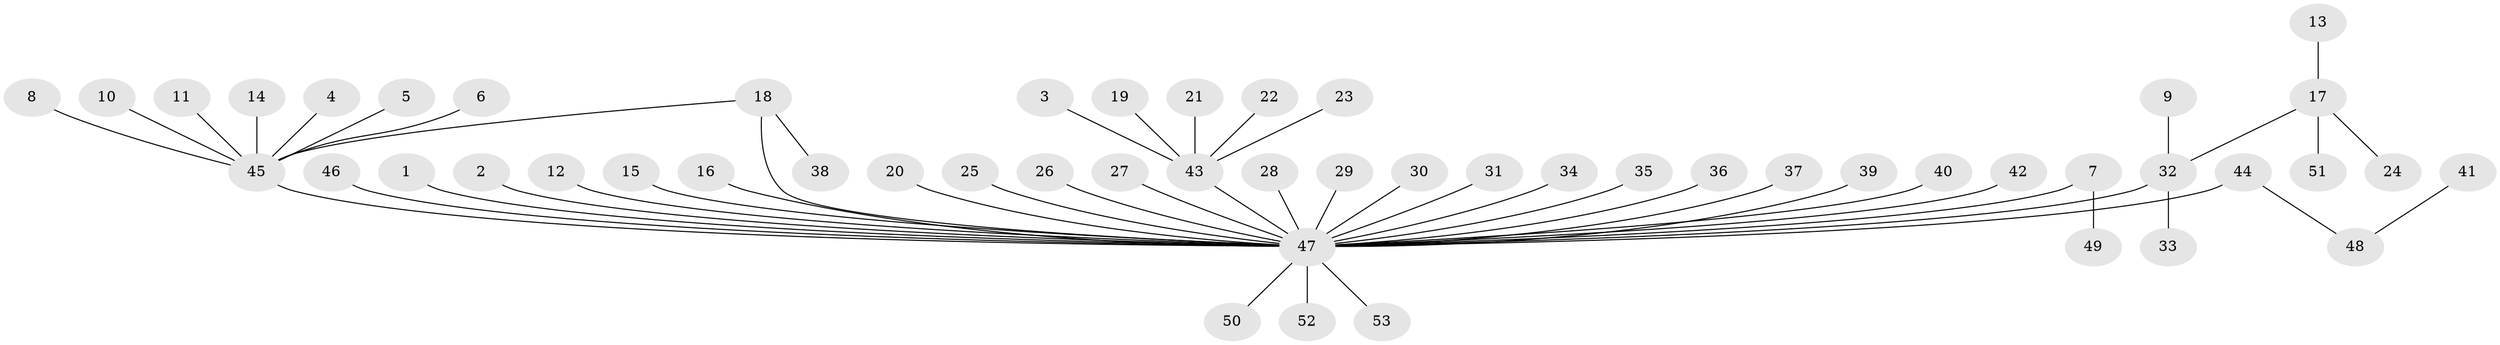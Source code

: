 // original degree distribution, {1: 0.6666666666666666, 33: 0.009523809523809525, 8: 0.009523809523809525, 2: 0.1619047619047619, 5: 0.02857142857142857, 12: 0.009523809523809525, 3: 0.0761904761904762, 4: 0.0380952380952381}
// Generated by graph-tools (version 1.1) at 2025/49/03/09/25 03:49:50]
// undirected, 53 vertices, 53 edges
graph export_dot {
graph [start="1"]
  node [color=gray90,style=filled];
  1;
  2;
  3;
  4;
  5;
  6;
  7;
  8;
  9;
  10;
  11;
  12;
  13;
  14;
  15;
  16;
  17;
  18;
  19;
  20;
  21;
  22;
  23;
  24;
  25;
  26;
  27;
  28;
  29;
  30;
  31;
  32;
  33;
  34;
  35;
  36;
  37;
  38;
  39;
  40;
  41;
  42;
  43;
  44;
  45;
  46;
  47;
  48;
  49;
  50;
  51;
  52;
  53;
  1 -- 47 [weight=1.0];
  2 -- 47 [weight=1.0];
  3 -- 43 [weight=1.0];
  4 -- 45 [weight=1.0];
  5 -- 45 [weight=1.0];
  6 -- 45 [weight=1.0];
  7 -- 47 [weight=1.0];
  7 -- 49 [weight=1.0];
  8 -- 45 [weight=1.0];
  9 -- 32 [weight=1.0];
  10 -- 45 [weight=1.0];
  11 -- 45 [weight=1.0];
  12 -- 47 [weight=1.0];
  13 -- 17 [weight=1.0];
  14 -- 45 [weight=1.0];
  15 -- 47 [weight=1.0];
  16 -- 47 [weight=1.0];
  17 -- 24 [weight=1.0];
  17 -- 32 [weight=1.0];
  17 -- 51 [weight=1.0];
  18 -- 38 [weight=1.0];
  18 -- 45 [weight=1.0];
  18 -- 47 [weight=1.0];
  19 -- 43 [weight=1.0];
  20 -- 47 [weight=1.0];
  21 -- 43 [weight=1.0];
  22 -- 43 [weight=1.0];
  23 -- 43 [weight=1.0];
  25 -- 47 [weight=1.0];
  26 -- 47 [weight=1.0];
  27 -- 47 [weight=1.0];
  28 -- 47 [weight=1.0];
  29 -- 47 [weight=1.0];
  30 -- 47 [weight=1.0];
  31 -- 47 [weight=1.0];
  32 -- 33 [weight=1.0];
  32 -- 47 [weight=1.0];
  34 -- 47 [weight=1.0];
  35 -- 47 [weight=1.0];
  36 -- 47 [weight=1.0];
  37 -- 47 [weight=1.0];
  39 -- 47 [weight=1.0];
  40 -- 47 [weight=1.0];
  41 -- 48 [weight=1.0];
  42 -- 47 [weight=1.0];
  43 -- 47 [weight=1.0];
  44 -- 47 [weight=2.0];
  44 -- 48 [weight=1.0];
  45 -- 47 [weight=1.0];
  46 -- 47 [weight=1.0];
  47 -- 50 [weight=1.0];
  47 -- 52 [weight=1.0];
  47 -- 53 [weight=1.0];
}

